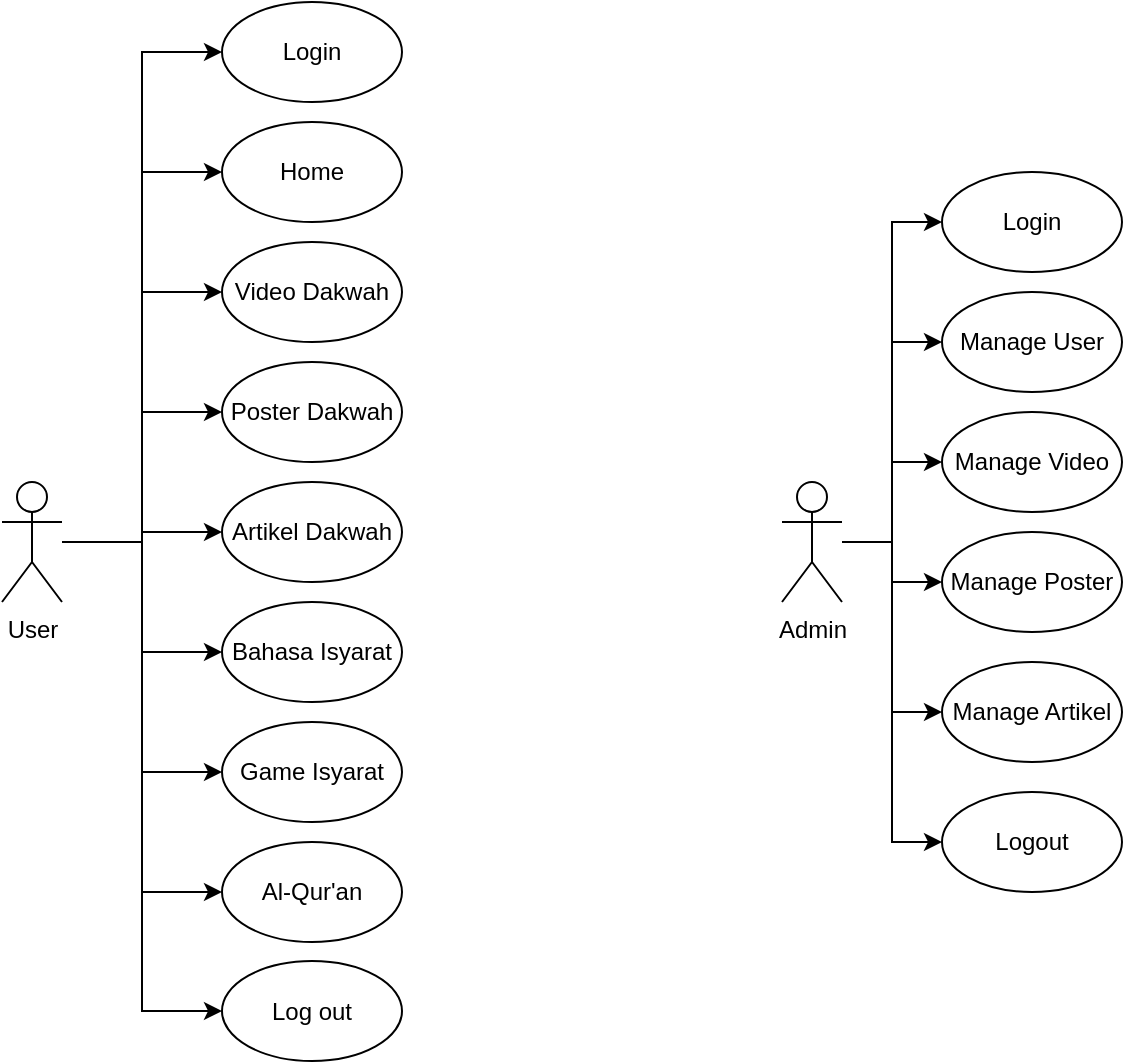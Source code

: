 <mxfile version="20.8.20" type="github">
  <diagram name="Halaman-1" id="uYA8yqe0KVJ9UaxqZZst">
    <mxGraphModel dx="1327" dy="772" grid="1" gridSize="10" guides="1" tooltips="1" connect="1" arrows="1" fold="1" page="1" pageScale="1" pageWidth="827" pageHeight="1169" math="0" shadow="0">
      <root>
        <mxCell id="0" />
        <mxCell id="1" parent="0" />
        <mxCell id="fLtvYABH0NFwIE4LSsD2-13" style="edgeStyle=orthogonalEdgeStyle;rounded=0;orthogonalLoop=1;jettySize=auto;html=1;entryX=0;entryY=0.5;entryDx=0;entryDy=0;" edge="1" parent="1" source="fLtvYABH0NFwIE4LSsD2-1" target="fLtvYABH0NFwIE4LSsD2-3">
          <mxGeometry relative="1" as="geometry" />
        </mxCell>
        <mxCell id="fLtvYABH0NFwIE4LSsD2-14" style="edgeStyle=orthogonalEdgeStyle;rounded=0;orthogonalLoop=1;jettySize=auto;html=1;entryX=0;entryY=0.5;entryDx=0;entryDy=0;" edge="1" parent="1" source="fLtvYABH0NFwIE4LSsD2-1" target="fLtvYABH0NFwIE4LSsD2-4">
          <mxGeometry relative="1" as="geometry" />
        </mxCell>
        <mxCell id="fLtvYABH0NFwIE4LSsD2-15" style="edgeStyle=orthogonalEdgeStyle;rounded=0;orthogonalLoop=1;jettySize=auto;html=1;entryX=0;entryY=0.5;entryDx=0;entryDy=0;" edge="1" parent="1" source="fLtvYABH0NFwIE4LSsD2-1" target="fLtvYABH0NFwIE4LSsD2-5">
          <mxGeometry relative="1" as="geometry" />
        </mxCell>
        <mxCell id="fLtvYABH0NFwIE4LSsD2-16" style="edgeStyle=orthogonalEdgeStyle;rounded=0;orthogonalLoop=1;jettySize=auto;html=1;entryX=0;entryY=0.5;entryDx=0;entryDy=0;" edge="1" parent="1" source="fLtvYABH0NFwIE4LSsD2-1" target="fLtvYABH0NFwIE4LSsD2-6">
          <mxGeometry relative="1" as="geometry" />
        </mxCell>
        <mxCell id="fLtvYABH0NFwIE4LSsD2-17" style="edgeStyle=orthogonalEdgeStyle;rounded=0;orthogonalLoop=1;jettySize=auto;html=1;entryX=0;entryY=0.5;entryDx=0;entryDy=0;" edge="1" parent="1" source="fLtvYABH0NFwIE4LSsD2-1" target="fLtvYABH0NFwIE4LSsD2-7">
          <mxGeometry relative="1" as="geometry" />
        </mxCell>
        <mxCell id="fLtvYABH0NFwIE4LSsD2-20" style="edgeStyle=orthogonalEdgeStyle;rounded=0;orthogonalLoop=1;jettySize=auto;html=1;entryX=0;entryY=0.5;entryDx=0;entryDy=0;" edge="1" parent="1" source="fLtvYABH0NFwIE4LSsD2-1" target="fLtvYABH0NFwIE4LSsD2-8">
          <mxGeometry relative="1" as="geometry" />
        </mxCell>
        <mxCell id="fLtvYABH0NFwIE4LSsD2-21" style="edgeStyle=orthogonalEdgeStyle;rounded=0;orthogonalLoop=1;jettySize=auto;html=1;entryX=0;entryY=0.5;entryDx=0;entryDy=0;" edge="1" parent="1" source="fLtvYABH0NFwIE4LSsD2-1" target="fLtvYABH0NFwIE4LSsD2-9">
          <mxGeometry relative="1" as="geometry" />
        </mxCell>
        <mxCell id="fLtvYABH0NFwIE4LSsD2-22" style="edgeStyle=orthogonalEdgeStyle;rounded=0;orthogonalLoop=1;jettySize=auto;html=1;entryX=0;entryY=0.5;entryDx=0;entryDy=0;" edge="1" parent="1" source="fLtvYABH0NFwIE4LSsD2-1" target="fLtvYABH0NFwIE4LSsD2-11">
          <mxGeometry relative="1" as="geometry" />
        </mxCell>
        <mxCell id="fLtvYABH0NFwIE4LSsD2-23" style="edgeStyle=orthogonalEdgeStyle;rounded=0;orthogonalLoop=1;jettySize=auto;html=1;entryX=0;entryY=0.5;entryDx=0;entryDy=0;" edge="1" parent="1" source="fLtvYABH0NFwIE4LSsD2-1" target="fLtvYABH0NFwIE4LSsD2-12">
          <mxGeometry relative="1" as="geometry" />
        </mxCell>
        <mxCell id="fLtvYABH0NFwIE4LSsD2-1" value="User" style="shape=umlActor;verticalLabelPosition=bottom;verticalAlign=top;html=1;" vertex="1" parent="1">
          <mxGeometry x="50" y="320" width="30" height="60" as="geometry" />
        </mxCell>
        <mxCell id="fLtvYABH0NFwIE4LSsD2-3" value="Login" style="ellipse;whiteSpace=wrap;html=1;" vertex="1" parent="1">
          <mxGeometry x="160" y="80" width="90" height="50" as="geometry" />
        </mxCell>
        <mxCell id="fLtvYABH0NFwIE4LSsD2-4" value="Home" style="ellipse;whiteSpace=wrap;html=1;" vertex="1" parent="1">
          <mxGeometry x="160" y="140" width="90" height="50" as="geometry" />
        </mxCell>
        <mxCell id="fLtvYABH0NFwIE4LSsD2-5" value="Video Dakwah" style="ellipse;whiteSpace=wrap;html=1;" vertex="1" parent="1">
          <mxGeometry x="160" y="200" width="90" height="50" as="geometry" />
        </mxCell>
        <mxCell id="fLtvYABH0NFwIE4LSsD2-6" value="Poster Dakwah" style="ellipse;whiteSpace=wrap;html=1;" vertex="1" parent="1">
          <mxGeometry x="160" y="260" width="90" height="50" as="geometry" />
        </mxCell>
        <mxCell id="fLtvYABH0NFwIE4LSsD2-7" value="Artikel Dakwah" style="ellipse;whiteSpace=wrap;html=1;" vertex="1" parent="1">
          <mxGeometry x="160" y="320" width="90" height="50" as="geometry" />
        </mxCell>
        <mxCell id="fLtvYABH0NFwIE4LSsD2-8" value="Bahasa Isyarat" style="ellipse;whiteSpace=wrap;html=1;" vertex="1" parent="1">
          <mxGeometry x="160" y="380" width="90" height="50" as="geometry" />
        </mxCell>
        <mxCell id="fLtvYABH0NFwIE4LSsD2-9" value="Game Isyarat" style="ellipse;whiteSpace=wrap;html=1;" vertex="1" parent="1">
          <mxGeometry x="160" y="440" width="90" height="50" as="geometry" />
        </mxCell>
        <mxCell id="fLtvYABH0NFwIE4LSsD2-11" value="Al-Qur&#39;an" style="ellipse;whiteSpace=wrap;html=1;" vertex="1" parent="1">
          <mxGeometry x="160" y="500" width="90" height="50" as="geometry" />
        </mxCell>
        <mxCell id="fLtvYABH0NFwIE4LSsD2-12" value="Log out" style="ellipse;whiteSpace=wrap;html=1;" vertex="1" parent="1">
          <mxGeometry x="160" y="559.5" width="90" height="50" as="geometry" />
        </mxCell>
        <mxCell id="fLtvYABH0NFwIE4LSsD2-32" style="edgeStyle=orthogonalEdgeStyle;rounded=0;orthogonalLoop=1;jettySize=auto;html=1;entryX=0;entryY=0.5;entryDx=0;entryDy=0;" edge="1" parent="1" source="fLtvYABH0NFwIE4LSsD2-24" target="fLtvYABH0NFwIE4LSsD2-25">
          <mxGeometry relative="1" as="geometry" />
        </mxCell>
        <mxCell id="fLtvYABH0NFwIE4LSsD2-33" style="edgeStyle=orthogonalEdgeStyle;rounded=0;orthogonalLoop=1;jettySize=auto;html=1;entryX=0;entryY=0.5;entryDx=0;entryDy=0;" edge="1" parent="1" source="fLtvYABH0NFwIE4LSsD2-24" target="fLtvYABH0NFwIE4LSsD2-26">
          <mxGeometry relative="1" as="geometry" />
        </mxCell>
        <mxCell id="fLtvYABH0NFwIE4LSsD2-34" style="edgeStyle=orthogonalEdgeStyle;rounded=0;orthogonalLoop=1;jettySize=auto;html=1;entryX=0;entryY=0.5;entryDx=0;entryDy=0;" edge="1" parent="1" source="fLtvYABH0NFwIE4LSsD2-24" target="fLtvYABH0NFwIE4LSsD2-27">
          <mxGeometry relative="1" as="geometry" />
        </mxCell>
        <mxCell id="fLtvYABH0NFwIE4LSsD2-35" style="edgeStyle=orthogonalEdgeStyle;rounded=0;orthogonalLoop=1;jettySize=auto;html=1;entryX=0;entryY=0.5;entryDx=0;entryDy=0;" edge="1" parent="1" source="fLtvYABH0NFwIE4LSsD2-24" target="fLtvYABH0NFwIE4LSsD2-28">
          <mxGeometry relative="1" as="geometry" />
        </mxCell>
        <mxCell id="fLtvYABH0NFwIE4LSsD2-36" style="edgeStyle=orthogonalEdgeStyle;rounded=0;orthogonalLoop=1;jettySize=auto;html=1;entryX=0;entryY=0.5;entryDx=0;entryDy=0;" edge="1" parent="1" source="fLtvYABH0NFwIE4LSsD2-24" target="fLtvYABH0NFwIE4LSsD2-29">
          <mxGeometry relative="1" as="geometry" />
        </mxCell>
        <mxCell id="fLtvYABH0NFwIE4LSsD2-37" style="edgeStyle=orthogonalEdgeStyle;rounded=0;orthogonalLoop=1;jettySize=auto;html=1;entryX=0;entryY=0.5;entryDx=0;entryDy=0;" edge="1" parent="1" source="fLtvYABH0NFwIE4LSsD2-24" target="fLtvYABH0NFwIE4LSsD2-31">
          <mxGeometry relative="1" as="geometry" />
        </mxCell>
        <mxCell id="fLtvYABH0NFwIE4LSsD2-24" value="Admin" style="shape=umlActor;verticalLabelPosition=bottom;verticalAlign=top;html=1;" vertex="1" parent="1">
          <mxGeometry x="440" y="320" width="30" height="60" as="geometry" />
        </mxCell>
        <mxCell id="fLtvYABH0NFwIE4LSsD2-25" value="Login" style="ellipse;whiteSpace=wrap;html=1;" vertex="1" parent="1">
          <mxGeometry x="520" y="165" width="90" height="50" as="geometry" />
        </mxCell>
        <mxCell id="fLtvYABH0NFwIE4LSsD2-26" value="Manage User" style="ellipse;whiteSpace=wrap;html=1;" vertex="1" parent="1">
          <mxGeometry x="520" y="225" width="90" height="50" as="geometry" />
        </mxCell>
        <mxCell id="fLtvYABH0NFwIE4LSsD2-27" value="Manage Video" style="ellipse;whiteSpace=wrap;html=1;" vertex="1" parent="1">
          <mxGeometry x="520" y="285" width="90" height="50" as="geometry" />
        </mxCell>
        <mxCell id="fLtvYABH0NFwIE4LSsD2-28" value="Manage Poster" style="ellipse;whiteSpace=wrap;html=1;" vertex="1" parent="1">
          <mxGeometry x="520" y="345" width="90" height="50" as="geometry" />
        </mxCell>
        <mxCell id="fLtvYABH0NFwIE4LSsD2-29" value="Manage Artikel" style="ellipse;whiteSpace=wrap;html=1;" vertex="1" parent="1">
          <mxGeometry x="520" y="410" width="90" height="50" as="geometry" />
        </mxCell>
        <mxCell id="fLtvYABH0NFwIE4LSsD2-31" value="Logout" style="ellipse;whiteSpace=wrap;html=1;" vertex="1" parent="1">
          <mxGeometry x="520" y="475" width="90" height="50" as="geometry" />
        </mxCell>
      </root>
    </mxGraphModel>
  </diagram>
</mxfile>
